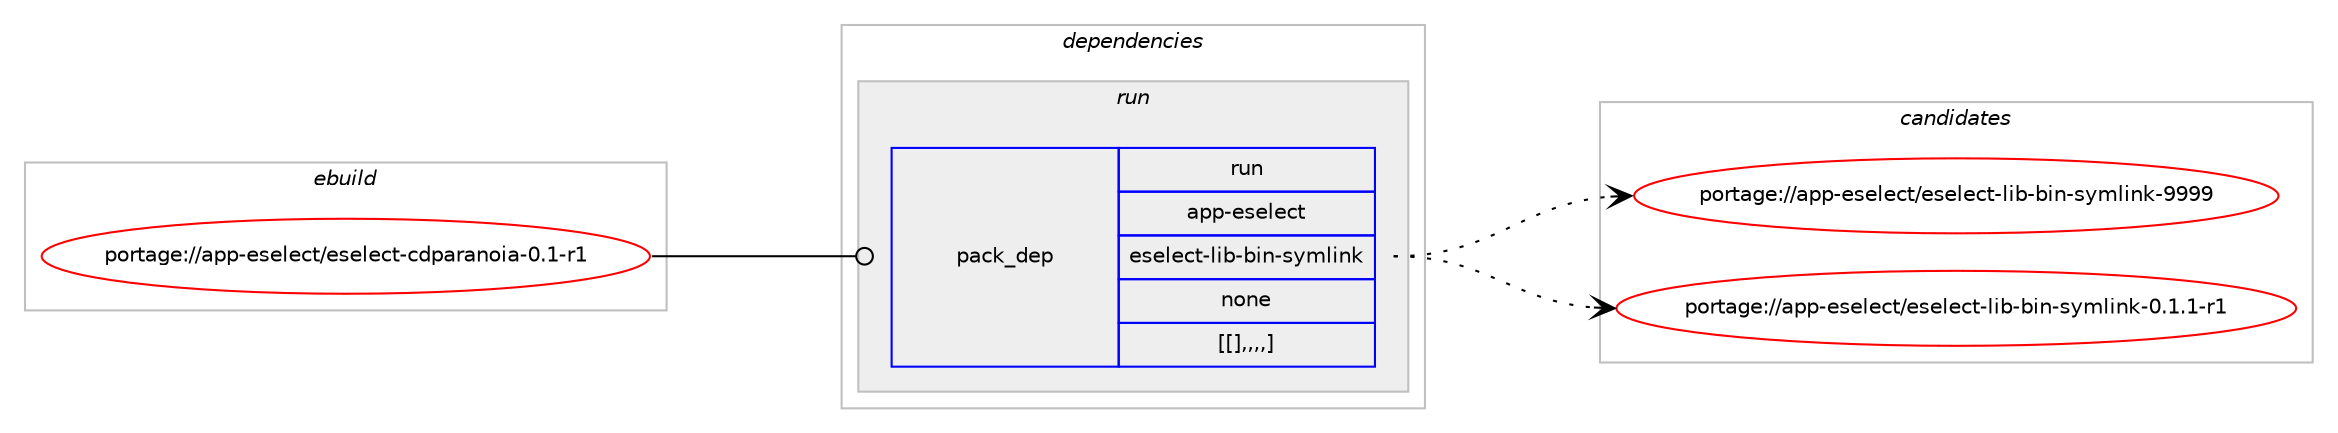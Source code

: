 digraph prolog {

# *************
# Graph options
# *************

newrank=true;
concentrate=true;
compound=true;
graph [rankdir=LR,fontname=Helvetica,fontsize=10,ranksep=1.5];#, ranksep=2.5, nodesep=0.2];
edge  [arrowhead=vee];
node  [fontname=Helvetica,fontsize=10];

# **********
# The ebuild
# **********

subgraph cluster_leftcol {
color=gray;
label=<<i>ebuild</i>>;
id [label="portage://app-eselect/eselect-cdparanoia-0.1-r1", color=red, width=4, href="../app-eselect/eselect-cdparanoia-0.1-r1.svg"];
}

# ****************
# The dependencies
# ****************

subgraph cluster_midcol {
color=gray;
label=<<i>dependencies</i>>;
subgraph cluster_compile {
fillcolor="#eeeeee";
style=filled;
label=<<i>compile</i>>;
}
subgraph cluster_compileandrun {
fillcolor="#eeeeee";
style=filled;
label=<<i>compile and run</i>>;
}
subgraph cluster_run {
fillcolor="#eeeeee";
style=filled;
label=<<i>run</i>>;
subgraph pack25183 {
dependency36335 [label=<<TABLE BORDER="0" CELLBORDER="1" CELLSPACING="0" CELLPADDING="4" WIDTH="220"><TR><TD ROWSPAN="6" CELLPADDING="30">pack_dep</TD></TR><TR><TD WIDTH="110">run</TD></TR><TR><TD>app-eselect</TD></TR><TR><TD>eselect-lib-bin-symlink</TD></TR><TR><TD>none</TD></TR><TR><TD>[[],,,,]</TD></TR></TABLE>>, shape=none, color=blue];
}
id:e -> dependency36335:w [weight=20,style="solid",arrowhead="odot"];
}
}

# **************
# The candidates
# **************

subgraph cluster_choices {
rank=same;
color=gray;
label=<<i>candidates</i>>;

subgraph choice25183 {
color=black;
nodesep=1;
choice971121124510111510110810199116471011151011081019911645108105984598105110451151211091081051101074557575757 [label="portage://app-eselect/eselect-lib-bin-symlink-9999", color=red, width=4,href="../app-eselect/eselect-lib-bin-symlink-9999.svg"];
choice971121124510111510110810199116471011151011081019911645108105984598105110451151211091081051101074548464946494511449 [label="portage://app-eselect/eselect-lib-bin-symlink-0.1.1-r1", color=red, width=4,href="../app-eselect/eselect-lib-bin-symlink-0.1.1-r1.svg"];
dependency36335:e -> choice971121124510111510110810199116471011151011081019911645108105984598105110451151211091081051101074557575757:w [style=dotted,weight="100"];
dependency36335:e -> choice971121124510111510110810199116471011151011081019911645108105984598105110451151211091081051101074548464946494511449:w [style=dotted,weight="100"];
}
}

}
